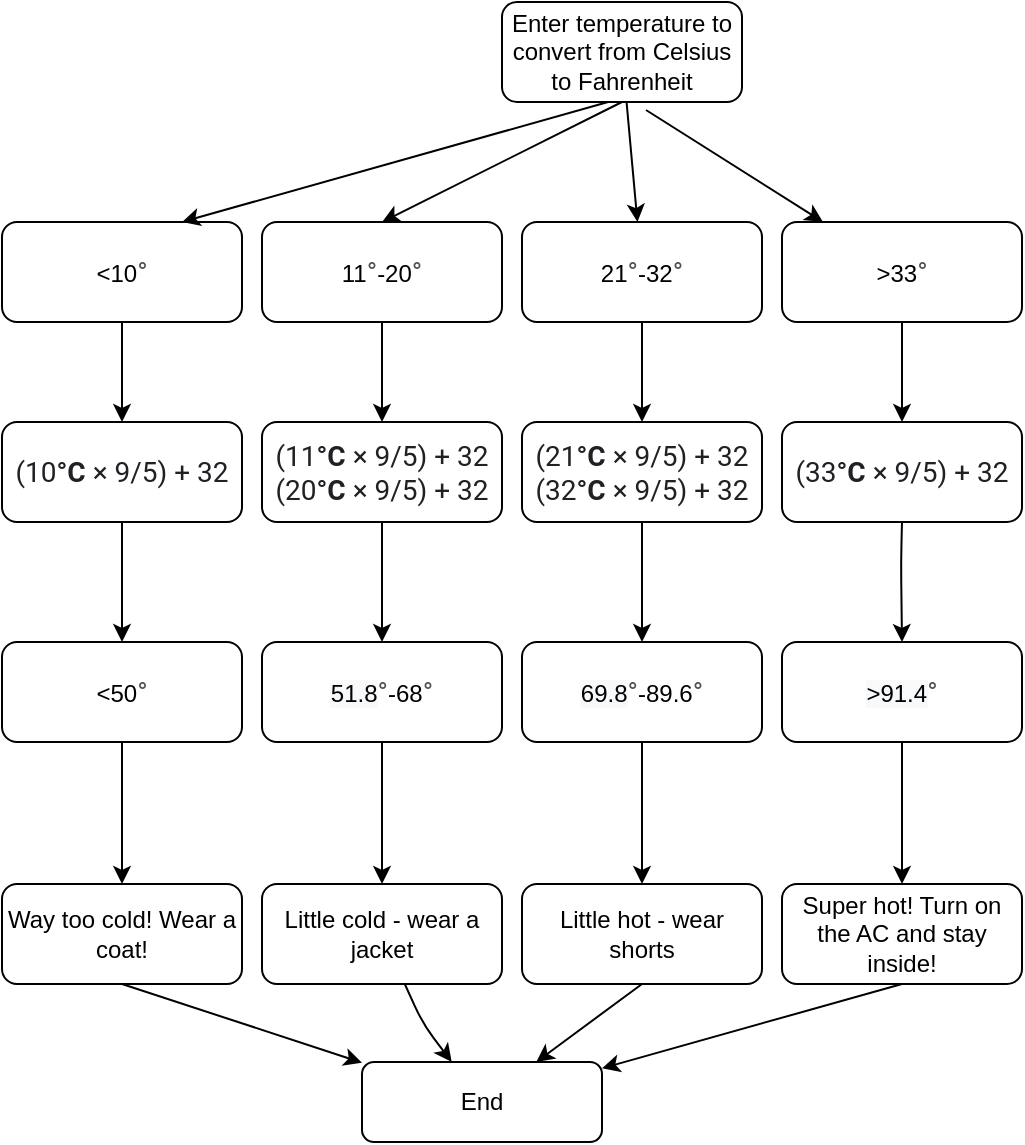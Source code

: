 <mxfile version="15.0.6" type="device"><diagram id="C5RBs43oDa-KdzZeNtuy" name="Page-1"><mxGraphModel dx="1279" dy="2003" grid="1" gridSize="10" guides="1" tooltips="1" connect="1" arrows="1" fold="1" page="1" pageScale="1" pageWidth="827" pageHeight="1169" math="0" shadow="0"><root><mxCell id="WIyWlLk6GJQsqaUBKTNV-0"/><mxCell id="WIyWlLk6GJQsqaUBKTNV-1" parent="WIyWlLk6GJQsqaUBKTNV-0"/><mxCell id="WIyWlLk6GJQsqaUBKTNV-12" value="End" style="rounded=1;whiteSpace=wrap;html=1;fontSize=12;glass=0;strokeWidth=1;shadow=0;" parent="WIyWlLk6GJQsqaUBKTNV-1" vertex="1"><mxGeometry x="160" y="-520" width="120" height="40" as="geometry"/></mxCell><mxCell id="EYkTL0MgdK1H3-Lhio_1-10" value="Way too cold! Wear a coat!" style="rounded=1;whiteSpace=wrap;html=1;" vertex="1" parent="WIyWlLk6GJQsqaUBKTNV-1"><mxGeometry x="-20" y="-609" width="120" height="50" as="geometry"/></mxCell><mxCell id="EYkTL0MgdK1H3-Lhio_1-11" value="Little cold - wear a jacket" style="rounded=1;whiteSpace=wrap;html=1;" vertex="1" parent="WIyWlLk6GJQsqaUBKTNV-1"><mxGeometry x="110" y="-609" width="120" height="50" as="geometry"/></mxCell><mxCell id="EYkTL0MgdK1H3-Lhio_1-12" value="Little hot - wear shorts" style="rounded=1;whiteSpace=wrap;html=1;" vertex="1" parent="WIyWlLk6GJQsqaUBKTNV-1"><mxGeometry x="240" y="-609" width="120" height="50" as="geometry"/></mxCell><mxCell id="EYkTL0MgdK1H3-Lhio_1-13" value="Super hot! Turn on the AC and stay inside!" style="rounded=1;whiteSpace=wrap;html=1;" vertex="1" parent="WIyWlLk6GJQsqaUBKTNV-1"><mxGeometry x="370" y="-609" width="120" height="50" as="geometry"/></mxCell><mxCell id="EYkTL0MgdK1H3-Lhio_1-15" value="&amp;lt;50&lt;span style=&quot;color: rgb(77 , 81 , 86) ; font-family: &amp;#34;roboto&amp;#34; , &amp;#34;arial&amp;#34; , sans-serif ; font-size: 14px ; text-align: left ; background-color: rgb(255 , 255 , 255)&quot;&gt;°&lt;/span&gt;" style="rounded=1;whiteSpace=wrap;html=1;" vertex="1" parent="WIyWlLk6GJQsqaUBKTNV-1"><mxGeometry x="-20" y="-730" width="120" height="50" as="geometry"/></mxCell><mxCell id="EYkTL0MgdK1H3-Lhio_1-16" value="&lt;div style=&quot;text-align: center&quot;&gt;&lt;span style=&quot;text-align: left ; background-color: rgb(248 , 249 , 250)&quot;&gt;&lt;font face=&quot;helvetica&quot;&gt;51.8&lt;/font&gt;&lt;/span&gt;&lt;span style=&quot;color: rgb(77 , 81 , 86) ; font-family: &amp;#34;roboto&amp;#34; , &amp;#34;arial&amp;#34; , sans-serif ; font-size: 14px ; text-align: left ; background-color: rgb(255 , 255 , 255)&quot;&gt;°&lt;/span&gt;&lt;span style=&quot;font-family: &amp;#34;helvetica&amp;#34;&quot;&gt;-68&lt;/span&gt;&lt;span style=&quot;color: rgb(77 , 81 , 86) ; font-family: &amp;#34;roboto&amp;#34; , &amp;#34;arial&amp;#34; , sans-serif ; font-size: 14px ; text-align: left ; background-color: rgb(255 , 255 , 255)&quot;&gt;°&lt;/span&gt;&lt;/div&gt;" style="rounded=1;whiteSpace=wrap;html=1;" vertex="1" parent="WIyWlLk6GJQsqaUBKTNV-1"><mxGeometry x="110" y="-730" width="120" height="50" as="geometry"/></mxCell><mxCell id="EYkTL0MgdK1H3-Lhio_1-17" value="&lt;div style=&quot;text-align: center&quot;&gt;&lt;span style=&quot;text-align: left ; background-color: rgb(248 , 249 , 250)&quot;&gt;&lt;font face=&quot;helvetica&quot;&gt;69.8&lt;/font&gt;&lt;/span&gt;&lt;span style=&quot;color: rgb(77 , 81 , 86) ; font-family: &amp;#34;roboto&amp;#34; , &amp;#34;arial&amp;#34; , sans-serif ; font-size: 14px ; text-align: left ; background-color: rgb(255 , 255 , 255)&quot;&gt;°&lt;/span&gt;&lt;span style=&quot;font-family: &amp;#34;helvetica&amp;#34;&quot;&gt;-89.6&lt;/span&gt;&lt;span style=&quot;color: rgb(77 , 81 , 86) ; font-family: &amp;#34;roboto&amp;#34; , &amp;#34;arial&amp;#34; , sans-serif ; font-size: 14px ; text-align: left ; background-color: rgb(255 , 255 , 255)&quot;&gt;°&lt;/span&gt;&lt;/div&gt;" style="rounded=1;whiteSpace=wrap;html=1;" vertex="1" parent="WIyWlLk6GJQsqaUBKTNV-1"><mxGeometry x="240" y="-730" width="120" height="50" as="geometry"/></mxCell><mxCell id="EYkTL0MgdK1H3-Lhio_1-18" value="&lt;span style=&quot;color: rgb(0 , 0 , 0) ; font-family: &amp;#34;helvetica&amp;#34; ; font-size: 12px ; font-style: normal ; font-weight: 400 ; letter-spacing: normal ; text-align: center ; text-indent: 0px ; text-transform: none ; word-spacing: 0px ; background-color: rgb(248 , 249 , 250) ; display: inline ; float: none&quot;&gt;&amp;gt;91.4&lt;/span&gt;&lt;span style=&quot;font-style: normal ; font-weight: 400 ; letter-spacing: normal ; text-indent: 0px ; text-transform: none ; word-spacing: 0px ; color: rgb(77 , 81 , 86) ; font-family: &amp;#34;roboto&amp;#34; , &amp;#34;arial&amp;#34; , sans-serif ; font-size: 14px ; text-align: left ; background-color: rgb(255 , 255 , 255)&quot;&gt;°&lt;/span&gt;" style="rounded=1;whiteSpace=wrap;html=1;" vertex="1" parent="WIyWlLk6GJQsqaUBKTNV-1"><mxGeometry x="370" y="-730" width="120" height="50" as="geometry"/></mxCell><mxCell id="EYkTL0MgdK1H3-Lhio_1-19" value="&lt;span style=&quot;color: rgb(32 , 33 , 36) ; font-family: &amp;#34;roboto&amp;#34; , &amp;#34;arial&amp;#34; , sans-serif ; font-size: 14px ; font-style: normal ; font-weight: 400 ; letter-spacing: normal ; text-align: left ; text-indent: 0px ; text-transform: none ; word-spacing: 0px ; background-color: rgb(255 , 255 , 255) ; display: inline ; float: none&quot;&gt;(10&lt;/span&gt;&lt;b style=&quot;color: rgb(32 , 33 , 36) ; font-family: &amp;#34;roboto&amp;#34; , &amp;#34;arial&amp;#34; , sans-serif ; font-size: 14px ; font-style: normal ; letter-spacing: normal ; text-align: left ; text-indent: 0px ; text-transform: none ; word-spacing: 0px ; background-color: rgb(255 , 255 , 255)&quot;&gt;°C&lt;/b&gt;&lt;span style=&quot;color: rgb(32 , 33 , 36) ; font-family: &amp;#34;roboto&amp;#34; , &amp;#34;arial&amp;#34; , sans-serif ; font-size: 14px ; font-style: normal ; font-weight: 400 ; letter-spacing: normal ; text-align: left ; text-indent: 0px ; text-transform: none ; word-spacing: 0px ; background-color: rgb(255 , 255 , 255) ; display: inline ; float: none&quot;&gt;&lt;span&gt;&amp;nbsp;&lt;/span&gt;× 9/5) + 32&lt;/span&gt;" style="rounded=1;whiteSpace=wrap;html=1;" vertex="1" parent="WIyWlLk6GJQsqaUBKTNV-1"><mxGeometry x="-20" y="-840" width="120" height="50" as="geometry"/></mxCell><mxCell id="EYkTL0MgdK1H3-Lhio_1-20" value="&lt;span style=&quot;color: rgb(32 , 33 , 36) ; font-family: &amp;#34;roboto&amp;#34; , &amp;#34;arial&amp;#34; , sans-serif ; font-size: 14px ; font-style: normal ; font-weight: 400 ; letter-spacing: normal ; text-align: left ; text-indent: 0px ; text-transform: none ; word-spacing: 0px ; background-color: rgb(255 , 255 , 255) ; display: inline ; float: none&quot;&gt;(11&lt;/span&gt;&lt;b style=&quot;color: rgb(32 , 33 , 36) ; font-family: &amp;#34;roboto&amp;#34; , &amp;#34;arial&amp;#34; , sans-serif ; font-size: 14px ; font-style: normal ; letter-spacing: normal ; text-align: left ; text-indent: 0px ; text-transform: none ; word-spacing: 0px ; background-color: rgb(255 , 255 , 255)&quot;&gt;°C&lt;/b&gt;&lt;span style=&quot;color: rgb(32 , 33 , 36) ; font-family: &amp;#34;roboto&amp;#34; , &amp;#34;arial&amp;#34; , sans-serif ; font-size: 14px ; font-style: normal ; font-weight: 400 ; letter-spacing: normal ; text-align: left ; text-indent: 0px ; text-transform: none ; word-spacing: 0px ; background-color: rgb(255 , 255 , 255) ; display: inline ; float: none&quot;&gt;&lt;span&gt;&amp;nbsp;&lt;/span&gt;× 9/5) + 32&lt;br&gt;&lt;span style=&quot;font-family: &amp;#34;roboto&amp;#34; , &amp;#34;arial&amp;#34; , sans-serif&quot;&gt;(20&lt;/span&gt;&lt;b style=&quot;font-family: &amp;#34;roboto&amp;#34; , &amp;#34;arial&amp;#34; , sans-serif&quot;&gt;°C&lt;/b&gt;&lt;span style=&quot;font-family: &amp;#34;roboto&amp;#34; , &amp;#34;arial&amp;#34; , sans-serif&quot;&gt;&amp;nbsp;× 9/5) + 32&lt;/span&gt;&lt;br&gt;&lt;/span&gt;" style="rounded=1;whiteSpace=wrap;html=1;" vertex="1" parent="WIyWlLk6GJQsqaUBKTNV-1"><mxGeometry x="110" y="-840" width="120" height="50" as="geometry"/></mxCell><mxCell id="EYkTL0MgdK1H3-Lhio_1-21" value="&lt;span style=&quot;color: rgb(32 , 33 , 36) ; font-family: &amp;#34;roboto&amp;#34; , &amp;#34;arial&amp;#34; , sans-serif ; font-size: 14px ; font-style: normal ; font-weight: 400 ; letter-spacing: normal ; text-align: left ; text-indent: 0px ; text-transform: none ; word-spacing: 0px ; background-color: rgb(255 , 255 , 255) ; display: inline ; float: none&quot;&gt;(21&lt;/span&gt;&lt;b style=&quot;color: rgb(32 , 33 , 36) ; font-family: &amp;#34;roboto&amp;#34; , &amp;#34;arial&amp;#34; , sans-serif ; font-size: 14px ; font-style: normal ; letter-spacing: normal ; text-align: left ; text-indent: 0px ; text-transform: none ; word-spacing: 0px ; background-color: rgb(255 , 255 , 255)&quot;&gt;°C&lt;/b&gt;&lt;span style=&quot;color: rgb(32 , 33 , 36) ; font-family: &amp;#34;roboto&amp;#34; , &amp;#34;arial&amp;#34; , sans-serif ; font-size: 14px ; font-style: normal ; font-weight: 400 ; letter-spacing: normal ; text-align: left ; text-indent: 0px ; text-transform: none ; word-spacing: 0px ; background-color: rgb(255 , 255 , 255) ; display: inline ; float: none&quot;&gt;&lt;span&gt;&amp;nbsp;&lt;/span&gt;× 9/5) + 32&lt;br&gt;&lt;span style=&quot;font-family: &amp;#34;roboto&amp;#34; , &amp;#34;arial&amp;#34; , sans-serif&quot;&gt;(32&lt;/span&gt;&lt;b style=&quot;font-family: &amp;#34;roboto&amp;#34; , &amp;#34;arial&amp;#34; , sans-serif&quot;&gt;°C&lt;/b&gt;&lt;span style=&quot;font-family: &amp;#34;roboto&amp;#34; , &amp;#34;arial&amp;#34; , sans-serif&quot;&gt;&amp;nbsp;× 9/5) + 32&lt;/span&gt;&lt;br&gt;&lt;/span&gt;" style="rounded=1;whiteSpace=wrap;html=1;" vertex="1" parent="WIyWlLk6GJQsqaUBKTNV-1"><mxGeometry x="240" y="-840" width="120" height="50" as="geometry"/></mxCell><mxCell id="EYkTL0MgdK1H3-Lhio_1-22" value="&lt;span style=&quot;color: rgb(32 , 33 , 36) ; font-family: &amp;#34;roboto&amp;#34; , &amp;#34;arial&amp;#34; , sans-serif ; font-size: 14px ; text-align: left ; background-color: rgb(255 , 255 , 255)&quot;&gt;(33&lt;/span&gt;&lt;b style=&quot;color: rgb(32 , 33 , 36) ; font-family: &amp;#34;roboto&amp;#34; , &amp;#34;arial&amp;#34; , sans-serif ; font-size: 14px ; text-align: left ; background-color: rgb(255 , 255 , 255)&quot;&gt;°C&lt;/b&gt;&lt;span style=&quot;color: rgb(32 , 33 , 36) ; font-family: &amp;#34;roboto&amp;#34; , &amp;#34;arial&amp;#34; , sans-serif ; font-size: 14px ; text-align: left ; background-color: rgb(255 , 255 , 255)&quot;&gt;&amp;nbsp;× 9/5) + 32&lt;/span&gt;" style="rounded=1;whiteSpace=wrap;html=1;" vertex="1" parent="WIyWlLk6GJQsqaUBKTNV-1"><mxGeometry x="370" y="-840" width="120" height="50" as="geometry"/></mxCell><mxCell id="EYkTL0MgdK1H3-Lhio_1-23" value="&amp;lt;10&lt;span style=&quot;color: rgb(77 , 81 , 86) ; font-family: &amp;#34;roboto&amp;#34; , &amp;#34;arial&amp;#34; , sans-serif ; font-size: 14px ; text-align: left ; background-color: rgb(255 , 255 , 255)&quot;&gt;°&lt;/span&gt;" style="rounded=1;whiteSpace=wrap;html=1;" vertex="1" parent="WIyWlLk6GJQsqaUBKTNV-1"><mxGeometry x="-20" y="-940" width="120" height="50" as="geometry"/></mxCell><mxCell id="EYkTL0MgdK1H3-Lhio_1-24" value="11&lt;span style=&quot;color: rgb(77 , 81 , 86) ; font-family: &amp;#34;roboto&amp;#34; , &amp;#34;arial&amp;#34; , sans-serif ; font-size: 14px ; text-align: left ; background-color: rgb(255 , 255 , 255)&quot;&gt;°&lt;/span&gt;-20&lt;span style=&quot;color: rgb(77 , 81 , 86) ; font-family: &amp;#34;roboto&amp;#34; , &amp;#34;arial&amp;#34; , sans-serif ; font-size: 14px ; text-align: left ; background-color: rgb(255 , 255 , 255)&quot;&gt;°&lt;/span&gt;" style="rounded=1;whiteSpace=wrap;html=1;" vertex="1" parent="WIyWlLk6GJQsqaUBKTNV-1"><mxGeometry x="110" y="-940" width="120" height="50" as="geometry"/></mxCell><mxCell id="EYkTL0MgdK1H3-Lhio_1-25" value="21&lt;span style=&quot;color: rgb(77 , 81 , 86) ; font-family: &amp;#34;roboto&amp;#34; , &amp;#34;arial&amp;#34; , sans-serif ; font-size: 14px ; text-align: left ; background-color: rgb(255 , 255 , 255)&quot;&gt;°&lt;/span&gt;-32&lt;span style=&quot;color: rgb(77 , 81 , 86) ; font-family: &amp;#34;roboto&amp;#34; , &amp;#34;arial&amp;#34; , sans-serif ; font-size: 14px ; text-align: left ; background-color: rgb(255 , 255 , 255)&quot;&gt;°&lt;/span&gt;" style="rounded=1;whiteSpace=wrap;html=1;" vertex="1" parent="WIyWlLk6GJQsqaUBKTNV-1"><mxGeometry x="240" y="-940" width="120" height="50" as="geometry"/></mxCell><mxCell id="EYkTL0MgdK1H3-Lhio_1-26" value="&amp;gt;33&lt;span style=&quot;color: rgb(77 , 81 , 86) ; font-family: &amp;#34;roboto&amp;#34; , &amp;#34;arial&amp;#34; , sans-serif ; font-size: 14px ; text-align: left ; background-color: rgb(255 , 255 , 255)&quot;&gt;°&lt;/span&gt;" style="rounded=1;whiteSpace=wrap;html=1;" vertex="1" parent="WIyWlLk6GJQsqaUBKTNV-1"><mxGeometry x="370" y="-940" width="120" height="50" as="geometry"/></mxCell><mxCell id="EYkTL0MgdK1H3-Lhio_1-28" value="" style="endArrow=classic;html=1;" edge="1" parent="WIyWlLk6GJQsqaUBKTNV-1" source="EYkTL0MgdK1H3-Lhio_1-23" target="EYkTL0MgdK1H3-Lhio_1-19"><mxGeometry width="50" height="50" relative="1" as="geometry"><mxPoint x="39.5" y="-880" as="sourcePoint"/><mxPoint x="40" y="-840" as="targetPoint"/></mxGeometry></mxCell><mxCell id="EYkTL0MgdK1H3-Lhio_1-29" value="" style="endArrow=classic;html=1;exitX=0.5;exitY=1;exitDx=0;exitDy=0;" edge="1" parent="WIyWlLk6GJQsqaUBKTNV-1" source="EYkTL0MgdK1H3-Lhio_1-24" target="EYkTL0MgdK1H3-Lhio_1-20"><mxGeometry width="50" height="50" relative="1" as="geometry"><mxPoint x="169.5" y="-880" as="sourcePoint"/><mxPoint x="200" y="-850" as="targetPoint"/></mxGeometry></mxCell><mxCell id="EYkTL0MgdK1H3-Lhio_1-30" value="" style="endArrow=classic;html=1;entryX=0.5;entryY=0;entryDx=0;entryDy=0;" edge="1" parent="WIyWlLk6GJQsqaUBKTNV-1" source="EYkTL0MgdK1H3-Lhio_1-25" target="EYkTL0MgdK1H3-Lhio_1-21"><mxGeometry width="50" height="50" relative="1" as="geometry"><mxPoint x="299.5" y="-880" as="sourcePoint"/><mxPoint x="299.5" y="-850" as="targetPoint"/></mxGeometry></mxCell><mxCell id="EYkTL0MgdK1H3-Lhio_1-31" value="" style="endArrow=classic;html=1;entryX=0.5;entryY=0;entryDx=0;entryDy=0;" edge="1" parent="WIyWlLk6GJQsqaUBKTNV-1" source="EYkTL0MgdK1H3-Lhio_1-26" target="EYkTL0MgdK1H3-Lhio_1-22"><mxGeometry width="50" height="50" relative="1" as="geometry"><mxPoint x="429.5" y="-880" as="sourcePoint"/><mxPoint x="440" y="-860" as="targetPoint"/></mxGeometry></mxCell><mxCell id="EYkTL0MgdK1H3-Lhio_1-42" value="" style="endArrow=classic;html=1;exitX=0.5;exitY=1;exitDx=0;exitDy=0;entryX=0.5;entryY=0;entryDx=0;entryDy=0;" edge="1" parent="WIyWlLk6GJQsqaUBKTNV-1" source="EYkTL0MgdK1H3-Lhio_1-19" target="EYkTL0MgdK1H3-Lhio_1-15"><mxGeometry width="50" height="50" relative="1" as="geometry"><mxPoint x="39.5" y="-780" as="sourcePoint"/><mxPoint x="39.5" y="-750" as="targetPoint"/></mxGeometry></mxCell><mxCell id="EYkTL0MgdK1H3-Lhio_1-43" value="" style="endArrow=classic;html=1;entryX=0.5;entryY=0;entryDx=0;entryDy=0;" edge="1" parent="WIyWlLk6GJQsqaUBKTNV-1" source="EYkTL0MgdK1H3-Lhio_1-20" target="EYkTL0MgdK1H3-Lhio_1-16"><mxGeometry width="50" height="50" relative="1" as="geometry"><mxPoint x="169.5" y="-780" as="sourcePoint"/><mxPoint x="169.5" y="-750" as="targetPoint"/></mxGeometry></mxCell><mxCell id="EYkTL0MgdK1H3-Lhio_1-44" value="" style="endArrow=classic;html=1;entryX=0.5;entryY=0;entryDx=0;entryDy=0;" edge="1" parent="WIyWlLk6GJQsqaUBKTNV-1" source="EYkTL0MgdK1H3-Lhio_1-21" target="EYkTL0MgdK1H3-Lhio_1-17"><mxGeometry width="50" height="50" relative="1" as="geometry"><mxPoint x="299.5" y="-780" as="sourcePoint"/><mxPoint x="299.5" y="-750" as="targetPoint"/></mxGeometry></mxCell><mxCell id="EYkTL0MgdK1H3-Lhio_1-45" value="" style="endArrow=classic;html=1;exitX=0.5;exitY=1;exitDx=0;exitDy=0;entryX=0.5;entryY=0;entryDx=0;entryDy=0;" edge="1" parent="WIyWlLk6GJQsqaUBKTNV-1" source="EYkTL0MgdK1H3-Lhio_1-22" target="EYkTL0MgdK1H3-Lhio_1-18"><mxGeometry width="50" height="50" relative="1" as="geometry"><mxPoint x="429.5" y="-780" as="sourcePoint"/><mxPoint x="429.5" y="-750" as="targetPoint"/><Array as="points"><mxPoint x="429.5" y="-770"/></Array></mxGeometry></mxCell><mxCell id="EYkTL0MgdK1H3-Lhio_1-46" value="" style="endArrow=classic;html=1;exitX=0.5;exitY=1;exitDx=0;exitDy=0;entryX=0.5;entryY=0;entryDx=0;entryDy=0;" edge="1" parent="WIyWlLk6GJQsqaUBKTNV-1" source="EYkTL0MgdK1H3-Lhio_1-15" target="EYkTL0MgdK1H3-Lhio_1-10"><mxGeometry width="50" height="50" relative="1" as="geometry"><mxPoint x="39.5" y="-660" as="sourcePoint"/><mxPoint x="39.5" y="-630" as="targetPoint"/></mxGeometry></mxCell><mxCell id="EYkTL0MgdK1H3-Lhio_1-47" value="" style="endArrow=classic;html=1;exitX=0.5;exitY=1;exitDx=0;exitDy=0;entryX=0.5;entryY=0;entryDx=0;entryDy=0;" edge="1" parent="WIyWlLk6GJQsqaUBKTNV-1" source="EYkTL0MgdK1H3-Lhio_1-16" target="EYkTL0MgdK1H3-Lhio_1-11"><mxGeometry width="50" height="50" relative="1" as="geometry"><mxPoint x="160" y="-660" as="sourcePoint"/><mxPoint x="160" y="-630" as="targetPoint"/></mxGeometry></mxCell><mxCell id="EYkTL0MgdK1H3-Lhio_1-48" value="" style="endArrow=classic;html=1;exitX=0.5;exitY=1;exitDx=0;exitDy=0;entryX=0.5;entryY=0;entryDx=0;entryDy=0;" edge="1" parent="WIyWlLk6GJQsqaUBKTNV-1" source="EYkTL0MgdK1H3-Lhio_1-17" target="EYkTL0MgdK1H3-Lhio_1-12"><mxGeometry width="50" height="50" relative="1" as="geometry"><mxPoint x="299.5" y="-670" as="sourcePoint"/><mxPoint x="320" y="-630" as="targetPoint"/></mxGeometry></mxCell><mxCell id="EYkTL0MgdK1H3-Lhio_1-49" value="" style="endArrow=classic;html=1;exitX=0.5;exitY=1;exitDx=0;exitDy=0;" edge="1" parent="WIyWlLk6GJQsqaUBKTNV-1" source="EYkTL0MgdK1H3-Lhio_1-18" target="EYkTL0MgdK1H3-Lhio_1-13"><mxGeometry width="50" height="50" relative="1" as="geometry"><mxPoint x="429.5" y="-670" as="sourcePoint"/><mxPoint x="440" y="-620" as="targetPoint"/></mxGeometry></mxCell><mxCell id="EYkTL0MgdK1H3-Lhio_1-50" value="" style="endArrow=classic;html=1;exitX=0.5;exitY=1;exitDx=0;exitDy=0;" edge="1" parent="WIyWlLk6GJQsqaUBKTNV-1" source="EYkTL0MgdK1H3-Lhio_1-10" target="WIyWlLk6GJQsqaUBKTNV-12"><mxGeometry width="50" height="50" relative="1" as="geometry"><mxPoint x="39.5" y="-550" as="sourcePoint"/><mxPoint x="39.5" y="-520" as="targetPoint"/></mxGeometry></mxCell><mxCell id="EYkTL0MgdK1H3-Lhio_1-51" value="" style="endArrow=classic;html=1;" edge="1" parent="WIyWlLk6GJQsqaUBKTNV-1" source="EYkTL0MgdK1H3-Lhio_1-11" target="WIyWlLk6GJQsqaUBKTNV-12"><mxGeometry width="50" height="50" relative="1" as="geometry"><mxPoint x="191" y="-550" as="sourcePoint"/><mxPoint x="190" y="-529" as="targetPoint"/><Array as="points"><mxPoint x="190.5" y="-539"/></Array></mxGeometry></mxCell><mxCell id="EYkTL0MgdK1H3-Lhio_1-52" value="" style="endArrow=classic;html=1;exitX=0.5;exitY=1;exitDx=0;exitDy=0;" edge="1" parent="WIyWlLk6GJQsqaUBKTNV-1" source="EYkTL0MgdK1H3-Lhio_1-12" target="WIyWlLk6GJQsqaUBKTNV-12"><mxGeometry width="50" height="50" relative="1" as="geometry"><mxPoint x="310" y="-550" as="sourcePoint"/><mxPoint x="310" y="-520" as="targetPoint"/></mxGeometry></mxCell><mxCell id="EYkTL0MgdK1H3-Lhio_1-53" value="" style="endArrow=classic;html=1;exitX=0.5;exitY=1;exitDx=0;exitDy=0;" edge="1" parent="WIyWlLk6GJQsqaUBKTNV-1" source="EYkTL0MgdK1H3-Lhio_1-13" target="WIyWlLk6GJQsqaUBKTNV-12"><mxGeometry width="50" height="50" relative="1" as="geometry"><mxPoint x="429.5" y="-550" as="sourcePoint"/><mxPoint x="429.5" y="-520" as="targetPoint"/></mxGeometry></mxCell><mxCell id="EYkTL0MgdK1H3-Lhio_1-56" value="Enter temperature to convert from Celsius to Fahrenheit" style="rounded=1;whiteSpace=wrap;html=1;" vertex="1" parent="WIyWlLk6GJQsqaUBKTNV-1"><mxGeometry x="230" y="-1050" width="120" height="50" as="geometry"/></mxCell><mxCell id="EYkTL0MgdK1H3-Lhio_1-57" value="" style="endArrow=classic;html=1;entryX=0.75;entryY=0;entryDx=0;entryDy=0;exitX=0.442;exitY=1;exitDx=0;exitDy=0;exitPerimeter=0;" edge="1" parent="WIyWlLk6GJQsqaUBKTNV-1" source="EYkTL0MgdK1H3-Lhio_1-56" target="EYkTL0MgdK1H3-Lhio_1-23"><mxGeometry width="50" height="50" relative="1" as="geometry"><mxPoint x="300" y="-970" as="sourcePoint"/><mxPoint x="350" y="-1020" as="targetPoint"/></mxGeometry></mxCell><mxCell id="EYkTL0MgdK1H3-Lhio_1-59" value="" style="endArrow=classic;html=1;exitX=0.5;exitY=1;exitDx=0;exitDy=0;entryX=0.5;entryY=0;entryDx=0;entryDy=0;" edge="1" parent="WIyWlLk6GJQsqaUBKTNV-1" source="EYkTL0MgdK1H3-Lhio_1-56" target="EYkTL0MgdK1H3-Lhio_1-24"><mxGeometry width="50" height="50" relative="1" as="geometry"><mxPoint x="280" y="-960" as="sourcePoint"/><mxPoint x="250" y="-870" as="targetPoint"/></mxGeometry></mxCell><mxCell id="EYkTL0MgdK1H3-Lhio_1-60" value="" style="endArrow=classic;html=1;" edge="1" parent="WIyWlLk6GJQsqaUBKTNV-1" source="EYkTL0MgdK1H3-Lhio_1-56" target="EYkTL0MgdK1H3-Lhio_1-25"><mxGeometry width="50" height="50" relative="1" as="geometry"><mxPoint x="250" y="-740" as="sourcePoint"/><mxPoint x="220" y="-660" as="targetPoint"/></mxGeometry></mxCell><mxCell id="EYkTL0MgdK1H3-Lhio_1-61" value="" style="endArrow=classic;html=1;exitX=0.6;exitY=1.08;exitDx=0;exitDy=0;exitPerimeter=0;" edge="1" parent="WIyWlLk6GJQsqaUBKTNV-1" source="EYkTL0MgdK1H3-Lhio_1-56" target="EYkTL0MgdK1H3-Lhio_1-26"><mxGeometry width="50" height="50" relative="1" as="geometry"><mxPoint x="260" y="-730" as="sourcePoint"/><mxPoint x="310" y="-780" as="targetPoint"/></mxGeometry></mxCell></root></mxGraphModel></diagram></mxfile>